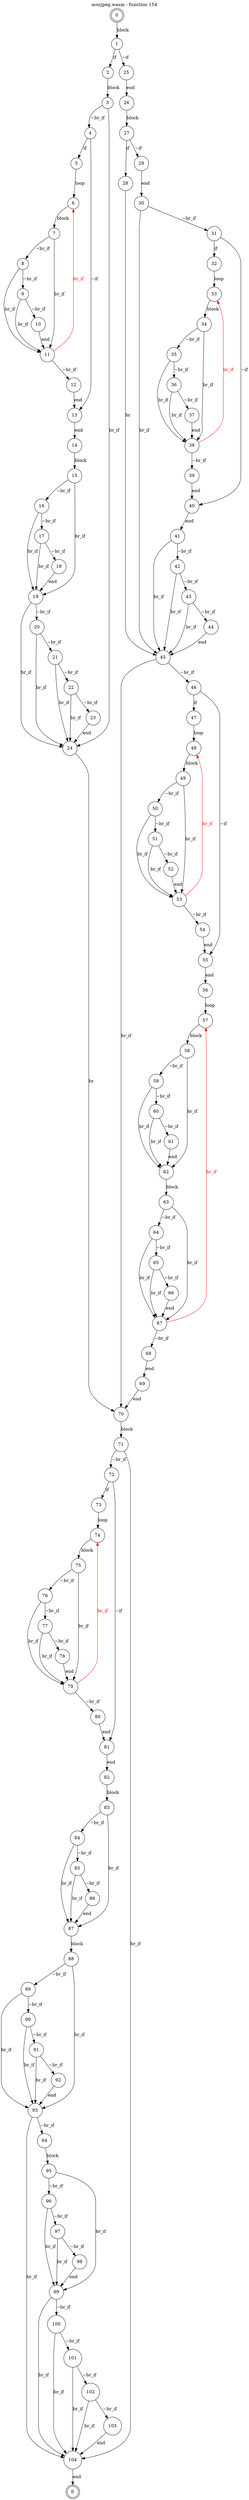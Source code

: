 digraph finite_state_machine {
    label = "mozjpeg.wasm - function 154"
    labelloc =  t
    labelfontsize = 16
    labelfontcolor = black
    labelfontname = "Helvetica"
    node [shape = doublecircle]; 0 E ;
    node [shape = circle];
    0 -> 1[label="block"];
    1 -> 2[label="if"];
    1 -> 25[label="~if"];
    2 -> 3[label="block"];
    3 -> 4[label="~br_if"];
    3 -> 24[label="br_if"];
    4 -> 5[label="if"];
    4 -> 13[label="~if"];
    5 -> 6[label="loop"];
    6 -> 7[label="block"];
    7 -> 8[label="~br_if"];
    7 -> 11[label="br_if"];
    8 -> 9[label="~br_if"];
    8 -> 11[label="br_if"];
    9 -> 10[label="~br_if"];
    9 -> 11[label="br_if"];
    10 -> 11[label="end"];
    11 -> 12[label="~br_if"];
    11 -> 6[color="red" fontcolor="red" label="br_if"];
    12 -> 13[label="end"];
    13 -> 14[label="end"];
    14 -> 15[label="block"];
    15 -> 16[label="~br_if"];
    15 -> 19[label="br_if"];
    16 -> 17[label="~br_if"];
    16 -> 19[label="br_if"];
    17 -> 18[label="~br_if"];
    17 -> 19[label="br_if"];
    18 -> 19[label="end"];
    19 -> 20[label="~br_if"];
    19 -> 24[label="br_if"];
    20 -> 21[label="~br_if"];
    20 -> 24[label="br_if"];
    21 -> 22[label="~br_if"];
    21 -> 24[label="br_if"];
    22 -> 23[label="~br_if"];
    22 -> 24[label="br_if"];
    23 -> 24[label="end"];
    24 -> 70[label="br"];
    25 -> 26[label="end"];
    26 -> 27[label="block"];
    27 -> 28[label="if"];
    27 -> 29[label="~if"];
    28 -> 45[label="br"];
    29 -> 30[label="end"];
    30 -> 31[label="~br_if"];
    30 -> 45[label="br_if"];
    31 -> 32[label="if"];
    31 -> 40[label="~if"];
    32 -> 33[label="loop"];
    33 -> 34[label="block"];
    34 -> 35[label="~br_if"];
    34 -> 38[label="br_if"];
    35 -> 36[label="~br_if"];
    35 -> 38[label="br_if"];
    36 -> 37[label="~br_if"];
    36 -> 38[label="br_if"];
    37 -> 38[label="end"];
    38 -> 39[label="~br_if"];
    38 -> 33[color="red" fontcolor="red" label="br_if"];
    39 -> 40[label="end"];
    40 -> 41[label="end"];
    41 -> 42[label="~br_if"];
    41 -> 45[label="br_if"];
    42 -> 43[label="~br_if"];
    42 -> 45[label="br_if"];
    43 -> 44[label="~br_if"];
    43 -> 45[label="br_if"];
    44 -> 45[label="end"];
    45 -> 46[label="~br_if"];
    45 -> 70[label="br_if"];
    46 -> 47[label="if"];
    46 -> 55[label="~if"];
    47 -> 48[label="loop"];
    48 -> 49[label="block"];
    49 -> 50[label="~br_if"];
    49 -> 53[label="br_if"];
    50 -> 51[label="~br_if"];
    50 -> 53[label="br_if"];
    51 -> 52[label="~br_if"];
    51 -> 53[label="br_if"];
    52 -> 53[label="end"];
    53 -> 54[label="~br_if"];
    53 -> 48[color="red" fontcolor="red" label="br_if"];
    54 -> 55[label="end"];
    55 -> 56[label="end"];
    56 -> 57[label="loop"];
    57 -> 58[label="block"];
    58 -> 59[label="~br_if"];
    58 -> 62[label="br_if"];
    59 -> 60[label="~br_if"];
    59 -> 62[label="br_if"];
    60 -> 61[label="~br_if"];
    60 -> 62[label="br_if"];
    61 -> 62[label="end"];
    62 -> 63[label="block"];
    63 -> 64[label="~br_if"];
    63 -> 67[label="br_if"];
    64 -> 65[label="~br_if"];
    64 -> 67[label="br_if"];
    65 -> 66[label="~br_if"];
    65 -> 67[label="br_if"];
    66 -> 67[label="end"];
    67 -> 68[label="~br_if"];
    67 -> 57[color="red" fontcolor="red" label="br_if"];
    68 -> 69[label="end"];
    69 -> 70[label="end"];
    70 -> 71[label="block"];
    71 -> 72[label="~br_if"];
    71 -> 104[label="br_if"];
    72 -> 73[label="if"];
    72 -> 81[label="~if"];
    73 -> 74[label="loop"];
    74 -> 75[label="block"];
    75 -> 76[label="~br_if"];
    75 -> 79[label="br_if"];
    76 -> 77[label="~br_if"];
    76 -> 79[label="br_if"];
    77 -> 78[label="~br_if"];
    77 -> 79[label="br_if"];
    78 -> 79[label="end"];
    79 -> 80[label="~br_if"];
    79 -> 74[color="red" fontcolor="red" label="br_if"];
    80 -> 81[label="end"];
    81 -> 82[label="end"];
    82 -> 83[label="block"];
    83 -> 84[label="~br_if"];
    83 -> 87[label="br_if"];
    84 -> 85[label="~br_if"];
    84 -> 87[label="br_if"];
    85 -> 86[label="~br_if"];
    85 -> 87[label="br_if"];
    86 -> 87[label="end"];
    87 -> 88[label="block"];
    88 -> 89[label="~br_if"];
    88 -> 93[label="br_if"];
    89 -> 90[label="~br_if"];
    89 -> 93[label="br_if"];
    90 -> 91[label="~br_if"];
    90 -> 93[label="br_if"];
    91 -> 92[label="~br_if"];
    91 -> 93[label="br_if"];
    92 -> 93[label="end"];
    93 -> 94[label="~br_if"];
    93 -> 104[label="br_if"];
    94 -> 95[label="block"];
    95 -> 96[label="~br_if"];
    95 -> 99[label="br_if"];
    96 -> 97[label="~br_if"];
    96 -> 99[label="br_if"];
    97 -> 98[label="~br_if"];
    97 -> 99[label="br_if"];
    98 -> 99[label="end"];
    99 -> 100[label="~br_if"];
    99 -> 104[label="br_if"];
    100 -> 101[label="~br_if"];
    100 -> 104[label="br_if"];
    101 -> 102[label="~br_if"];
    101 -> 104[label="br_if"];
    102 -> 103[label="~br_if"];
    102 -> 104[label="br_if"];
    103 -> 104[label="end"];
    104 -> E[label="end"];
}
